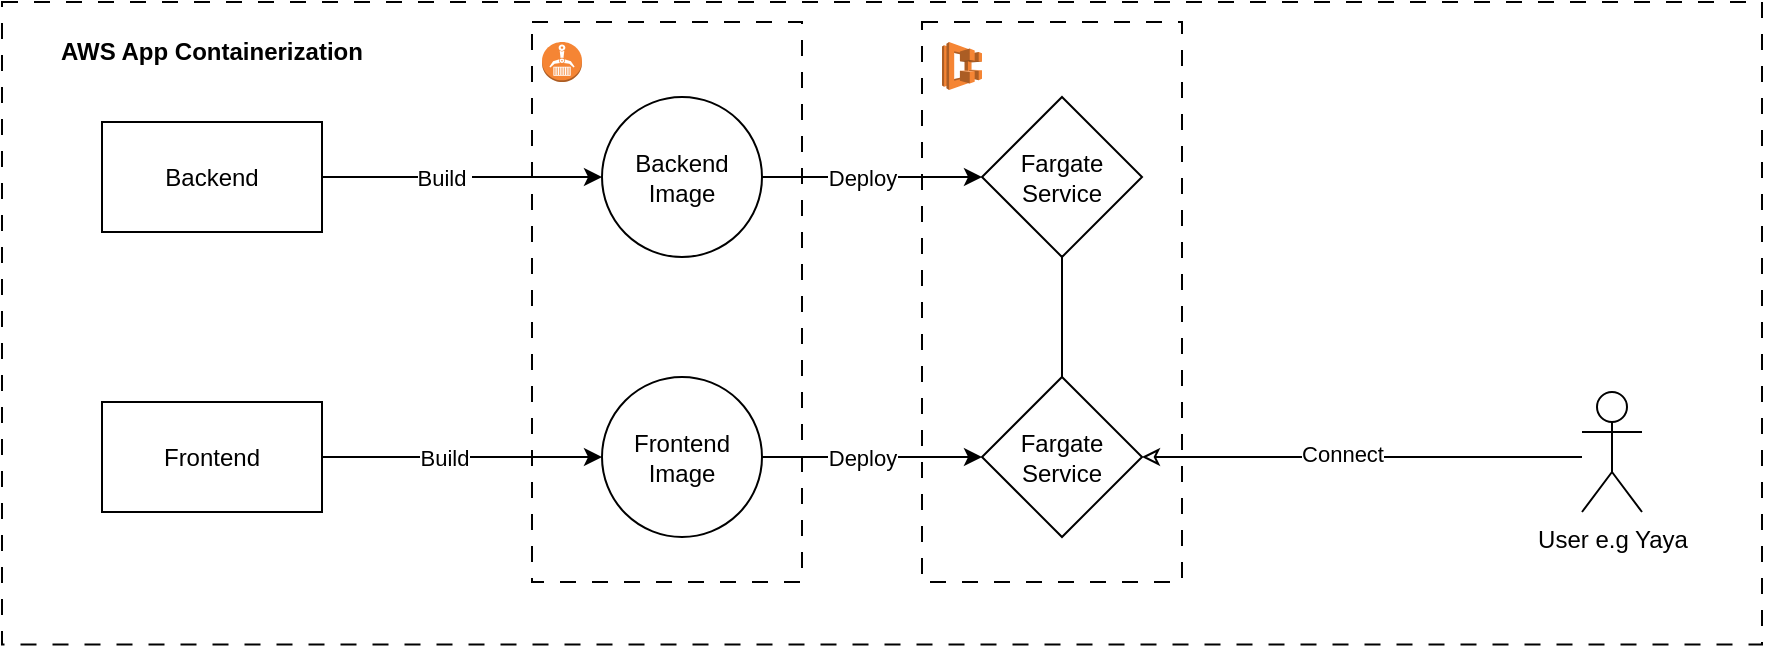 <mxfile version="21.2.3" type="device">
  <diagram name="Page-1" id="HFX4htCMj6TCFGcyQ0V3">
    <mxGraphModel dx="1421" dy="702" grid="1" gridSize="10" guides="1" tooltips="1" connect="1" arrows="1" fold="1" page="1" pageScale="1" pageWidth="827" pageHeight="1169" math="0" shadow="0">
      <root>
        <mxCell id="0" />
        <mxCell id="1" parent="0" />
        <mxCell id="pOiQRMnXSYwT-0_w7G22-19" style="edgeStyle=orthogonalEdgeStyle;rounded=0;orthogonalLoop=1;jettySize=auto;html=1;exitX=1;exitY=0.5;exitDx=0;exitDy=0;" edge="1" parent="1" source="pOiQRMnXSYwT-0_w7G22-1" target="pOiQRMnXSYwT-0_w7G22-16">
          <mxGeometry relative="1" as="geometry" />
        </mxCell>
        <mxCell id="pOiQRMnXSYwT-0_w7G22-26" value="Deploy" style="edgeLabel;html=1;align=center;verticalAlign=middle;resizable=0;points=[];" vertex="1" connectable="0" parent="pOiQRMnXSYwT-0_w7G22-19">
          <mxGeometry x="0.148" y="1" relative="1" as="geometry">
            <mxPoint x="-13" y="1" as="offset" />
          </mxGeometry>
        </mxCell>
        <mxCell id="pOiQRMnXSYwT-0_w7G22-1" value="Backend Image" style="ellipse;whiteSpace=wrap;html=1;aspect=fixed;" vertex="1" parent="1">
          <mxGeometry x="320" y="467.5" width="80" height="80" as="geometry" />
        </mxCell>
        <mxCell id="pOiQRMnXSYwT-0_w7G22-6" style="edgeStyle=orthogonalEdgeStyle;rounded=0;orthogonalLoop=1;jettySize=auto;html=1;exitX=1;exitY=0.5;exitDx=0;exitDy=0;entryX=0;entryY=0.5;entryDx=0;entryDy=0;" edge="1" parent="1" source="pOiQRMnXSYwT-0_w7G22-3" target="pOiQRMnXSYwT-0_w7G22-1">
          <mxGeometry relative="1" as="geometry" />
        </mxCell>
        <mxCell id="pOiQRMnXSYwT-0_w7G22-7" value="Build&amp;nbsp;" style="edgeLabel;html=1;align=center;verticalAlign=middle;resizable=0;points=[];" vertex="1" connectable="0" parent="pOiQRMnXSYwT-0_w7G22-6">
          <mxGeometry x="-0.239" y="2" relative="1" as="geometry">
            <mxPoint x="7" y="2" as="offset" />
          </mxGeometry>
        </mxCell>
        <mxCell id="pOiQRMnXSYwT-0_w7G22-3" value="Backend" style="rounded=0;whiteSpace=wrap;html=1;" vertex="1" parent="1">
          <mxGeometry x="70" y="480" width="110" height="55" as="geometry" />
        </mxCell>
        <mxCell id="pOiQRMnXSYwT-0_w7G22-10" style="edgeStyle=orthogonalEdgeStyle;rounded=0;orthogonalLoop=1;jettySize=auto;html=1;exitX=1;exitY=0.5;exitDx=0;exitDy=0;entryX=0;entryY=0.5;entryDx=0;entryDy=0;" edge="1" parent="1" source="pOiQRMnXSYwT-0_w7G22-5" target="pOiQRMnXSYwT-0_w7G22-8">
          <mxGeometry relative="1" as="geometry" />
        </mxCell>
        <mxCell id="pOiQRMnXSYwT-0_w7G22-11" value="Build" style="edgeLabel;html=1;align=center;verticalAlign=middle;resizable=0;points=[];" vertex="1" connectable="0" parent="pOiQRMnXSYwT-0_w7G22-10">
          <mxGeometry x="-0.337" y="2" relative="1" as="geometry">
            <mxPoint x="14" y="2" as="offset" />
          </mxGeometry>
        </mxCell>
        <mxCell id="pOiQRMnXSYwT-0_w7G22-5" value="Frontend" style="rounded=0;whiteSpace=wrap;html=1;" vertex="1" parent="1">
          <mxGeometry x="70" y="620" width="110" height="55" as="geometry" />
        </mxCell>
        <mxCell id="pOiQRMnXSYwT-0_w7G22-18" style="edgeStyle=orthogonalEdgeStyle;rounded=0;orthogonalLoop=1;jettySize=auto;html=1;exitX=1;exitY=0.5;exitDx=0;exitDy=0;entryX=0;entryY=0.5;entryDx=0;entryDy=0;" edge="1" parent="1" source="pOiQRMnXSYwT-0_w7G22-8" target="pOiQRMnXSYwT-0_w7G22-17">
          <mxGeometry relative="1" as="geometry" />
        </mxCell>
        <mxCell id="pOiQRMnXSYwT-0_w7G22-28" value="Deploy" style="edgeLabel;html=1;align=center;verticalAlign=middle;resizable=0;points=[];" vertex="1" connectable="0" parent="pOiQRMnXSYwT-0_w7G22-18">
          <mxGeometry x="0.223" y="2" relative="1" as="geometry">
            <mxPoint x="-18" y="2" as="offset" />
          </mxGeometry>
        </mxCell>
        <mxCell id="pOiQRMnXSYwT-0_w7G22-8" value="Frontend Image" style="ellipse;whiteSpace=wrap;html=1;aspect=fixed;" vertex="1" parent="1">
          <mxGeometry x="320" y="607.5" width="80" height="80" as="geometry" />
        </mxCell>
        <mxCell id="pOiQRMnXSYwT-0_w7G22-14" value="" style="rounded=0;whiteSpace=wrap;html=1;fillColor=none;dashed=1;dashPattern=8 8;" vertex="1" parent="1">
          <mxGeometry x="285" y="430" width="135" height="280" as="geometry" />
        </mxCell>
        <mxCell id="pOiQRMnXSYwT-0_w7G22-20" style="edgeStyle=orthogonalEdgeStyle;rounded=0;orthogonalLoop=1;jettySize=auto;html=1;exitX=0.5;exitY=1;exitDx=0;exitDy=0;entryX=0.5;entryY=0;entryDx=0;entryDy=0;strokeColor=default;endArrow=none;endFill=0;" edge="1" parent="1" source="pOiQRMnXSYwT-0_w7G22-16" target="pOiQRMnXSYwT-0_w7G22-17">
          <mxGeometry relative="1" as="geometry" />
        </mxCell>
        <mxCell id="pOiQRMnXSYwT-0_w7G22-16" value="Fargate Service" style="rhombus;whiteSpace=wrap;html=1;" vertex="1" parent="1">
          <mxGeometry x="510" y="467.5" width="80" height="80" as="geometry" />
        </mxCell>
        <mxCell id="pOiQRMnXSYwT-0_w7G22-17" value="Fargate Service" style="rhombus;whiteSpace=wrap;html=1;" vertex="1" parent="1">
          <mxGeometry x="510" y="607.5" width="80" height="80" as="geometry" />
        </mxCell>
        <mxCell id="pOiQRMnXSYwT-0_w7G22-23" value="" style="edgeStyle=orthogonalEdgeStyle;rounded=0;orthogonalLoop=1;jettySize=auto;html=1;endArrow=classic;endFill=0;entryX=1;entryY=0.5;entryDx=0;entryDy=0;" edge="1" parent="1" source="pOiQRMnXSYwT-0_w7G22-22" target="pOiQRMnXSYwT-0_w7G22-17">
          <mxGeometry relative="1" as="geometry">
            <mxPoint x="690" y="650" as="targetPoint" />
            <Array as="points">
              <mxPoint x="835" y="648" />
            </Array>
          </mxGeometry>
        </mxCell>
        <mxCell id="pOiQRMnXSYwT-0_w7G22-32" value="Connect" style="edgeLabel;html=1;align=center;verticalAlign=middle;resizable=0;points=[];" vertex="1" connectable="0" parent="pOiQRMnXSYwT-0_w7G22-23">
          <mxGeometry x="-0.196" y="-3" relative="1" as="geometry">
            <mxPoint x="-32" y="1" as="offset" />
          </mxGeometry>
        </mxCell>
        <mxCell id="pOiQRMnXSYwT-0_w7G22-22" value="User e.g Yaya" style="shape=umlActor;verticalLabelPosition=bottom;verticalAlign=top;html=1;outlineConnect=0;" vertex="1" parent="1">
          <mxGeometry x="810" y="615" width="30" height="60" as="geometry" />
        </mxCell>
        <mxCell id="pOiQRMnXSYwT-0_w7G22-24" value="" style="rounded=0;whiteSpace=wrap;html=1;fillColor=none;dashed=1;dashPattern=8 8;" vertex="1" parent="1">
          <mxGeometry x="480" y="430" width="130" height="280" as="geometry" />
        </mxCell>
        <mxCell id="pOiQRMnXSYwT-0_w7G22-33" value="" style="rounded=0;whiteSpace=wrap;html=1;fillColor=none;dashed=1;dashPattern=8 8;" vertex="1" parent="1">
          <mxGeometry x="20" y="420" width="880" height="321.25" as="geometry" />
        </mxCell>
        <mxCell id="pOiQRMnXSYwT-0_w7G22-38" value="AWS App Containerization" style="text;html=1;strokeColor=none;fillColor=none;align=center;verticalAlign=middle;whiteSpace=wrap;rounded=0;fontStyle=1" vertex="1" parent="1">
          <mxGeometry x="45" y="430" width="160" height="30" as="geometry" />
        </mxCell>
        <mxCell id="pOiQRMnXSYwT-0_w7G22-43" value="" style="outlineConnect=0;dashed=0;verticalLabelPosition=bottom;verticalAlign=top;align=center;html=1;shape=mxgraph.aws3.ecs;fillColor=#F58534;gradientColor=none;" vertex="1" parent="1">
          <mxGeometry x="490" y="440" width="20" height="24" as="geometry" />
        </mxCell>
        <mxCell id="pOiQRMnXSYwT-0_w7G22-46" value="" style="outlineConnect=0;dashed=0;verticalLabelPosition=bottom;verticalAlign=top;align=center;html=1;shape=mxgraph.aws3.ecr;fillColor=#F58534;gradientColor=none;" vertex="1" parent="1">
          <mxGeometry x="290" y="440" width="20" height="20" as="geometry" />
        </mxCell>
      </root>
    </mxGraphModel>
  </diagram>
</mxfile>
